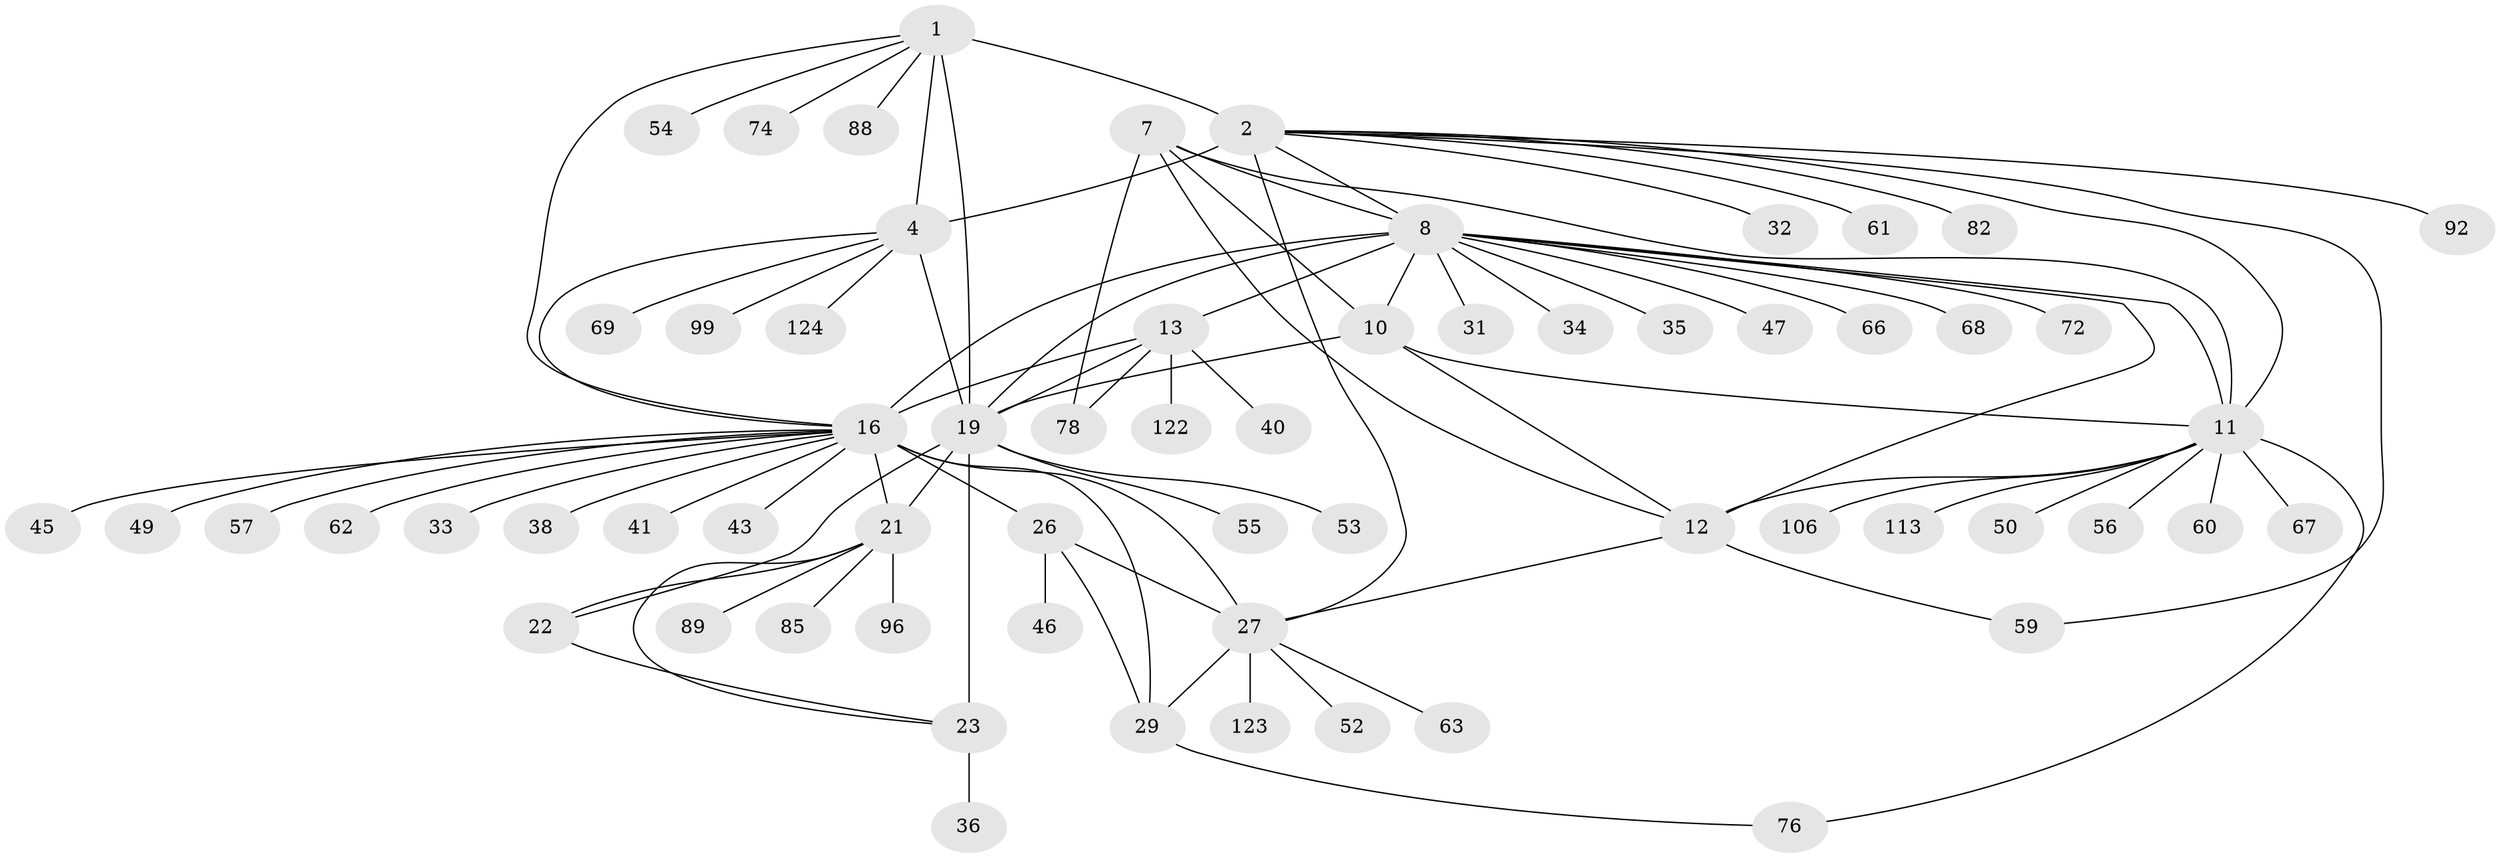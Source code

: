 // original degree distribution, {10: 0.023622047244094488, 7: 0.031496062992125984, 12: 0.015748031496062992, 5: 0.031496062992125984, 6: 0.031496062992125984, 8: 0.03937007874015748, 15: 0.007874015748031496, 9: 0.03937007874015748, 14: 0.015748031496062992, 11: 0.007874015748031496, 1: 0.6062992125984252, 2: 0.13385826771653545, 3: 0.015748031496062992}
// Generated by graph-tools (version 1.1) at 2025/16/03/09/25 04:16:06]
// undirected, 63 vertices, 89 edges
graph export_dot {
graph [start="1"]
  node [color=gray90,style=filled];
  1;
  2 [super="+3"];
  4 [super="+6"];
  7;
  8 [super="+14+9"];
  10 [super="+81+105"];
  11 [super="+42"];
  12;
  13 [super="+15"];
  16 [super="+17+71+18"];
  19 [super="+20"];
  21;
  22 [super="+51"];
  23 [super="+80"];
  26 [super="+28"];
  27 [super="+107+75+110+30+39"];
  29;
  31;
  32;
  33 [super="+118+93+120+70"];
  34;
  35;
  36;
  38;
  40;
  41;
  43;
  45;
  46;
  47;
  49;
  50;
  52 [super="+86"];
  53;
  54;
  55 [super="+84"];
  56;
  57 [super="+79+73"];
  59;
  60 [super="+112"];
  61;
  62 [super="+100"];
  63;
  66;
  67;
  68;
  69;
  72;
  74;
  76;
  78;
  82;
  85 [super="+94"];
  88;
  89 [super="+90"];
  92;
  96;
  99;
  106;
  113;
  122;
  123;
  124;
  1 -- 2 [weight=3];
  1 -- 4 [weight=2];
  1 -- 54;
  1 -- 74;
  1 -- 88;
  1 -- 16;
  1 -- 19;
  2 -- 4 [weight=6];
  2 -- 32;
  2 -- 61;
  2 -- 8;
  2 -- 59;
  2 -- 11 [weight=2];
  2 -- 82;
  2 -- 27 [weight=2];
  2 -- 92;
  4 -- 69;
  4 -- 99;
  4 -- 124;
  4 -- 19;
  4 -- 16;
  7 -- 8 [weight=2];
  7 -- 10;
  7 -- 11;
  7 -- 12;
  7 -- 78;
  8 -- 10 [weight=2];
  8 -- 11 [weight=2];
  8 -- 12 [weight=2];
  8 -- 31;
  8 -- 47;
  8 -- 35;
  8 -- 13 [weight=2];
  8 -- 16 [weight=3];
  8 -- 66;
  8 -- 34;
  8 -- 68;
  8 -- 72;
  8 -- 19;
  10 -- 11;
  10 -- 12;
  10 -- 19;
  11 -- 12;
  11 -- 50;
  11 -- 56;
  11 -- 60;
  11 -- 67;
  11 -- 76;
  11 -- 106;
  11 -- 113;
  12 -- 27;
  12 -- 59;
  13 -- 16 [weight=6];
  13 -- 40;
  13 -- 78;
  13 -- 122;
  13 -- 19;
  16 -- 33;
  16 -- 49;
  16 -- 41;
  16 -- 45;
  16 -- 21;
  16 -- 26 [weight=2];
  16 -- 27 [weight=2];
  16 -- 29;
  16 -- 62;
  16 -- 38;
  16 -- 57;
  16 -- 43;
  19 -- 21 [weight=3];
  19 -- 22 [weight=3];
  19 -- 23 [weight=3];
  19 -- 53;
  19 -- 55;
  21 -- 22;
  21 -- 23;
  21 -- 85;
  21 -- 89;
  21 -- 96;
  22 -- 23;
  23 -- 36;
  26 -- 27 [weight=4];
  26 -- 29 [weight=2];
  26 -- 46;
  27 -- 29 [weight=2];
  27 -- 52;
  27 -- 123;
  27 -- 63;
  29 -- 76;
}
